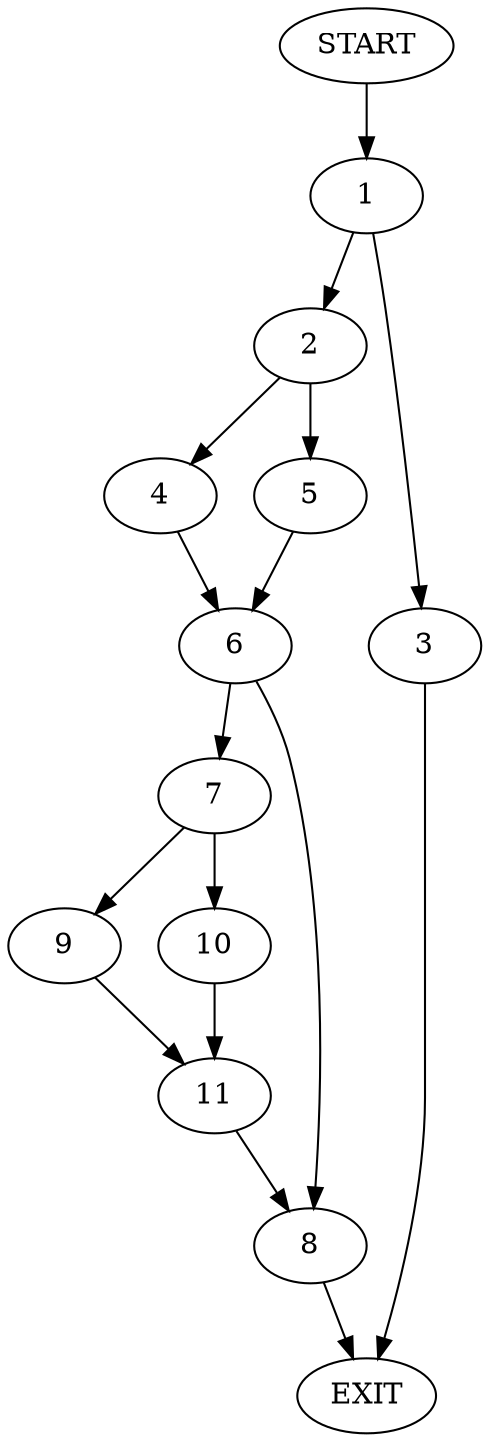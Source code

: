 digraph {
0 [label="START"]
12 [label="EXIT"]
0 -> 1
1 -> 2
1 -> 3
3 -> 12
2 -> 4
2 -> 5
4 -> 6
5 -> 6
6 -> 7
6 -> 8
7 -> 9
7 -> 10
8 -> 12
10 -> 11
9 -> 11
11 -> 8
}
